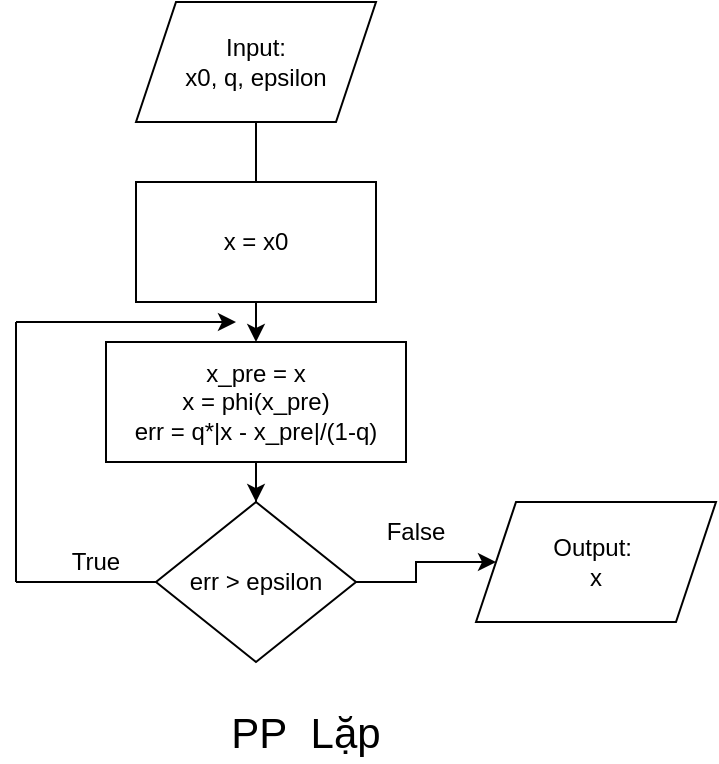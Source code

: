 <mxfile version="24.4.10" type="device">
  <diagram name="Trang-1" id="pgiCFi2qYhiFN7Y7bmQo">
    <mxGraphModel dx="407" dy="693" grid="1" gridSize="10" guides="1" tooltips="1" connect="1" arrows="1" fold="1" page="1" pageScale="1" pageWidth="827" pageHeight="1169" math="0" shadow="0">
      <root>
        <mxCell id="0" />
        <mxCell id="1" parent="0" />
        <mxCell id="dab283XFk3-NecIGb4mJ-82" value="" style="group" vertex="1" connectable="0" parent="1">
          <mxGeometry x="1650" y="330" width="350" height="380" as="geometry" />
        </mxCell>
        <mxCell id="dab283XFk3-NecIGb4mJ-83" value="" style="edgeStyle=orthogonalEdgeStyle;rounded=0;orthogonalLoop=1;jettySize=auto;html=1;" edge="1" parent="dab283XFk3-NecIGb4mJ-82" source="dab283XFk3-NecIGb4mJ-84" target="dab283XFk3-NecIGb4mJ-87">
          <mxGeometry relative="1" as="geometry" />
        </mxCell>
        <mxCell id="dab283XFk3-NecIGb4mJ-84" value="Input:&lt;div&gt;x0, q, epsilon&lt;/div&gt;" style="shape=parallelogram;perimeter=parallelogramPerimeter;whiteSpace=wrap;html=1;fixedSize=1;" vertex="1" parent="dab283XFk3-NecIGb4mJ-82">
          <mxGeometry x="60" width="120" height="60" as="geometry" />
        </mxCell>
        <mxCell id="dab283XFk3-NecIGb4mJ-85" value="x = x0" style="rounded=0;whiteSpace=wrap;html=1;" vertex="1" parent="dab283XFk3-NecIGb4mJ-82">
          <mxGeometry x="60" y="90" width="120" height="60" as="geometry" />
        </mxCell>
        <mxCell id="dab283XFk3-NecIGb4mJ-86" value="" style="edgeStyle=orthogonalEdgeStyle;rounded=0;orthogonalLoop=1;jettySize=auto;html=1;" edge="1" parent="dab283XFk3-NecIGb4mJ-82" source="dab283XFk3-NecIGb4mJ-87" target="dab283XFk3-NecIGb4mJ-89">
          <mxGeometry relative="1" as="geometry" />
        </mxCell>
        <mxCell id="dab283XFk3-NecIGb4mJ-87" value="x_pre = x&lt;br&gt;x = phi(x_pre)&lt;br&gt;err = q*|x - x_pre|/(1-q)" style="rounded=0;whiteSpace=wrap;html=1;" vertex="1" parent="dab283XFk3-NecIGb4mJ-82">
          <mxGeometry x="45" y="170" width="150" height="60" as="geometry" />
        </mxCell>
        <mxCell id="dab283XFk3-NecIGb4mJ-88" value="" style="edgeStyle=orthogonalEdgeStyle;rounded=0;orthogonalLoop=1;jettySize=auto;html=1;" edge="1" parent="dab283XFk3-NecIGb4mJ-82" source="dab283XFk3-NecIGb4mJ-89" target="dab283XFk3-NecIGb4mJ-90">
          <mxGeometry relative="1" as="geometry" />
        </mxCell>
        <mxCell id="dab283XFk3-NecIGb4mJ-89" value="err &amp;gt; epsilon" style="rhombus;whiteSpace=wrap;html=1;" vertex="1" parent="dab283XFk3-NecIGb4mJ-82">
          <mxGeometry x="70" y="250" width="100" height="80" as="geometry" />
        </mxCell>
        <mxCell id="dab283XFk3-NecIGb4mJ-90" value="Output:&amp;nbsp;&lt;br&gt;x" style="shape=parallelogram;perimeter=parallelogramPerimeter;whiteSpace=wrap;html=1;fixedSize=1;" vertex="1" parent="dab283XFk3-NecIGb4mJ-82">
          <mxGeometry x="230" y="250" width="120" height="60" as="geometry" />
        </mxCell>
        <mxCell id="dab283XFk3-NecIGb4mJ-91" value="" style="endArrow=none;html=1;rounded=0;entryX=0;entryY=0.5;entryDx=0;entryDy=0;" edge="1" parent="dab283XFk3-NecIGb4mJ-82" target="dab283XFk3-NecIGb4mJ-89">
          <mxGeometry width="50" height="50" relative="1" as="geometry">
            <mxPoint y="290" as="sourcePoint" />
            <mxPoint x="30" y="270" as="targetPoint" />
          </mxGeometry>
        </mxCell>
        <mxCell id="dab283XFk3-NecIGb4mJ-92" value="" style="endArrow=none;html=1;rounded=0;" edge="1" parent="dab283XFk3-NecIGb4mJ-82">
          <mxGeometry width="50" height="50" relative="1" as="geometry">
            <mxPoint y="290" as="sourcePoint" />
            <mxPoint y="160" as="targetPoint" />
          </mxGeometry>
        </mxCell>
        <mxCell id="dab283XFk3-NecIGb4mJ-93" value="" style="endArrow=classic;html=1;rounded=0;" edge="1" parent="dab283XFk3-NecIGb4mJ-82">
          <mxGeometry width="50" height="50" relative="1" as="geometry">
            <mxPoint y="160" as="sourcePoint" />
            <mxPoint x="110" y="160" as="targetPoint" />
          </mxGeometry>
        </mxCell>
        <mxCell id="dab283XFk3-NecIGb4mJ-94" value="True" style="text;html=1;align=center;verticalAlign=middle;whiteSpace=wrap;rounded=0;" vertex="1" parent="dab283XFk3-NecIGb4mJ-82">
          <mxGeometry x="10" y="265" width="60" height="30" as="geometry" />
        </mxCell>
        <mxCell id="dab283XFk3-NecIGb4mJ-95" value="False" style="text;html=1;align=center;verticalAlign=middle;whiteSpace=wrap;rounded=0;" vertex="1" parent="dab283XFk3-NecIGb4mJ-82">
          <mxGeometry x="170" y="250" width="60" height="30" as="geometry" />
        </mxCell>
        <mxCell id="dab283XFk3-NecIGb4mJ-96" value="PP&amp;nbsp; Lặp" style="text;html=1;align=center;verticalAlign=middle;whiteSpace=wrap;rounded=0;strokeWidth=2;fontSize=21;" vertex="1" parent="dab283XFk3-NecIGb4mJ-82">
          <mxGeometry x="60" y="350" width="170" height="30" as="geometry" />
        </mxCell>
      </root>
    </mxGraphModel>
  </diagram>
</mxfile>
